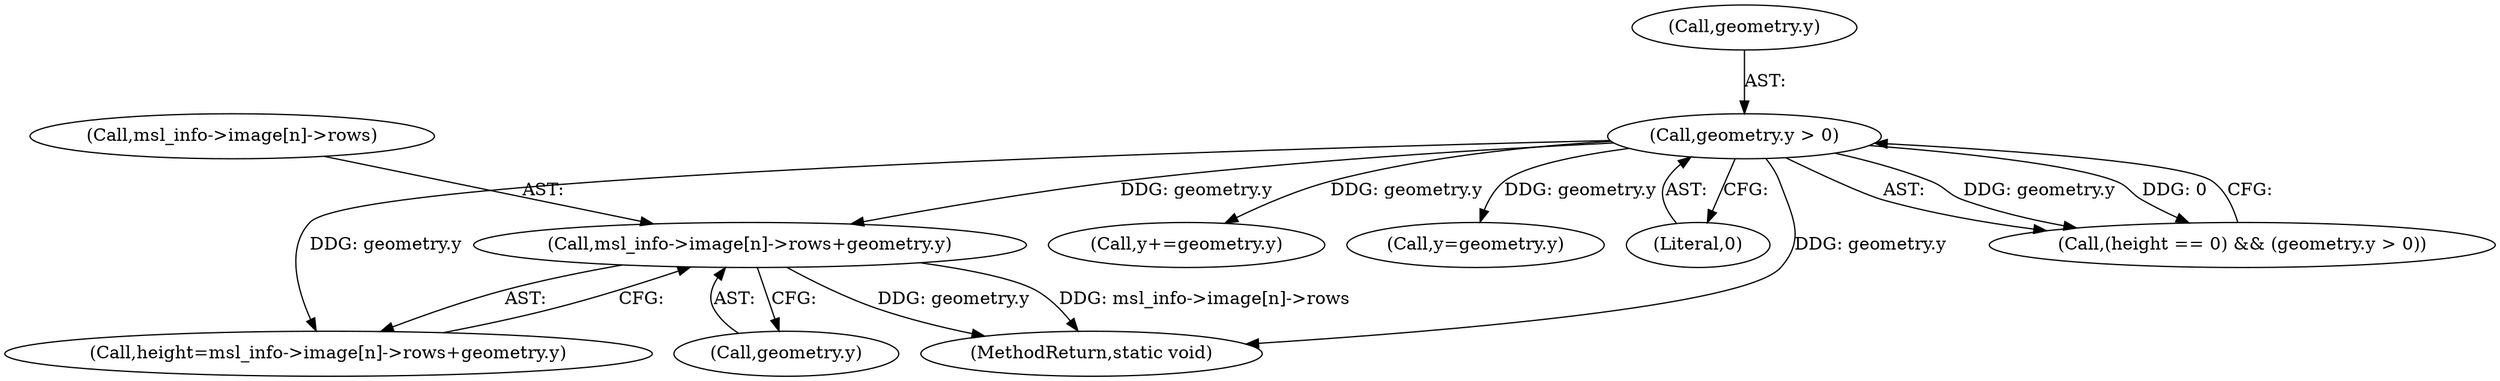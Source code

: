 digraph "0_ImageMagick_56d6e20de489113617cbbddaf41e92600a34db22@array" {
"1013439" [label="(Call,msl_info->image[n]->rows+geometry.y)"];
"1013432" [label="(Call,geometry.y > 0)"];
"1013373" [label="(Call,y+=geometry.y)"];
"1019610" [label="(MethodReturn,static void)"];
"1013437" [label="(Call,height=msl_info->image[n]->rows+geometry.y)"];
"1013422" [label="(Call,y=geometry.y)"];
"1013447" [label="(Call,geometry.y)"];
"1013436" [label="(Literal,0)"];
"1013428" [label="(Call,(height == 0) && (geometry.y > 0))"];
"1013439" [label="(Call,msl_info->image[n]->rows+geometry.y)"];
"1013432" [label="(Call,geometry.y > 0)"];
"1013433" [label="(Call,geometry.y)"];
"1013440" [label="(Call,msl_info->image[n]->rows)"];
"1013439" -> "1013437"  [label="AST: "];
"1013439" -> "1013447"  [label="CFG: "];
"1013440" -> "1013439"  [label="AST: "];
"1013447" -> "1013439"  [label="AST: "];
"1013437" -> "1013439"  [label="CFG: "];
"1013439" -> "1019610"  [label="DDG: msl_info->image[n]->rows"];
"1013439" -> "1019610"  [label="DDG: geometry.y"];
"1013432" -> "1013439"  [label="DDG: geometry.y"];
"1013432" -> "1013428"  [label="AST: "];
"1013432" -> "1013436"  [label="CFG: "];
"1013433" -> "1013432"  [label="AST: "];
"1013436" -> "1013432"  [label="AST: "];
"1013428" -> "1013432"  [label="CFG: "];
"1013432" -> "1019610"  [label="DDG: geometry.y"];
"1013432" -> "1013373"  [label="DDG: geometry.y"];
"1013432" -> "1013422"  [label="DDG: geometry.y"];
"1013432" -> "1013428"  [label="DDG: geometry.y"];
"1013432" -> "1013428"  [label="DDG: 0"];
"1013432" -> "1013437"  [label="DDG: geometry.y"];
}
